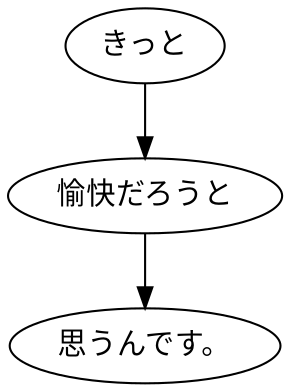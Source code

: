 digraph graph7454 {
	node0 [label="きっと"];
	node1 [label="愉快だろうと"];
	node2 [label="思うんです。"];
	node0 -> node1;
	node1 -> node2;
}
